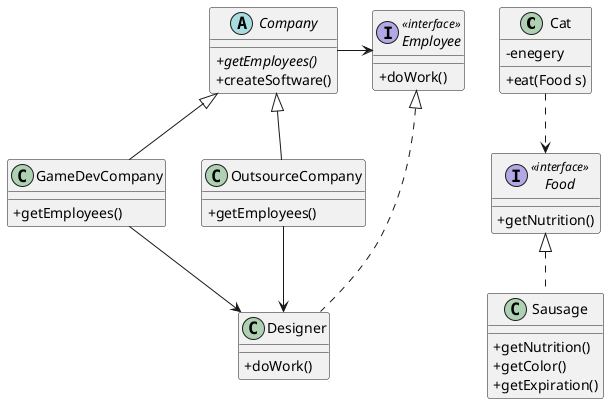 @startuml Program to an Interface
skinparam ClassAttributeIconSize 0

class Cat {
  - enegery
  + eat(Food s)
}

interface Food <<interface>> {
  + getNutrition()
}

class Sausage implements Food {
  + getNutrition()
  + getColor()
  + getExpiration()
}

Cat ..> Food


abstract class Company {
  {abstract} + getEmployees()
  + createSoftware()
}

class GameDevCompany extends Company {
  + getEmployees()
}

class OutsourceCompany extends Company {
  + getEmployees()
}

interface Employee <<interface>> {
  + doWork()
}

class Designer implements Employee {
  + doWork()
}

Company -> Employee

GameDevCompany --> Designer
OutsourceCompany --> Designer
@enduml